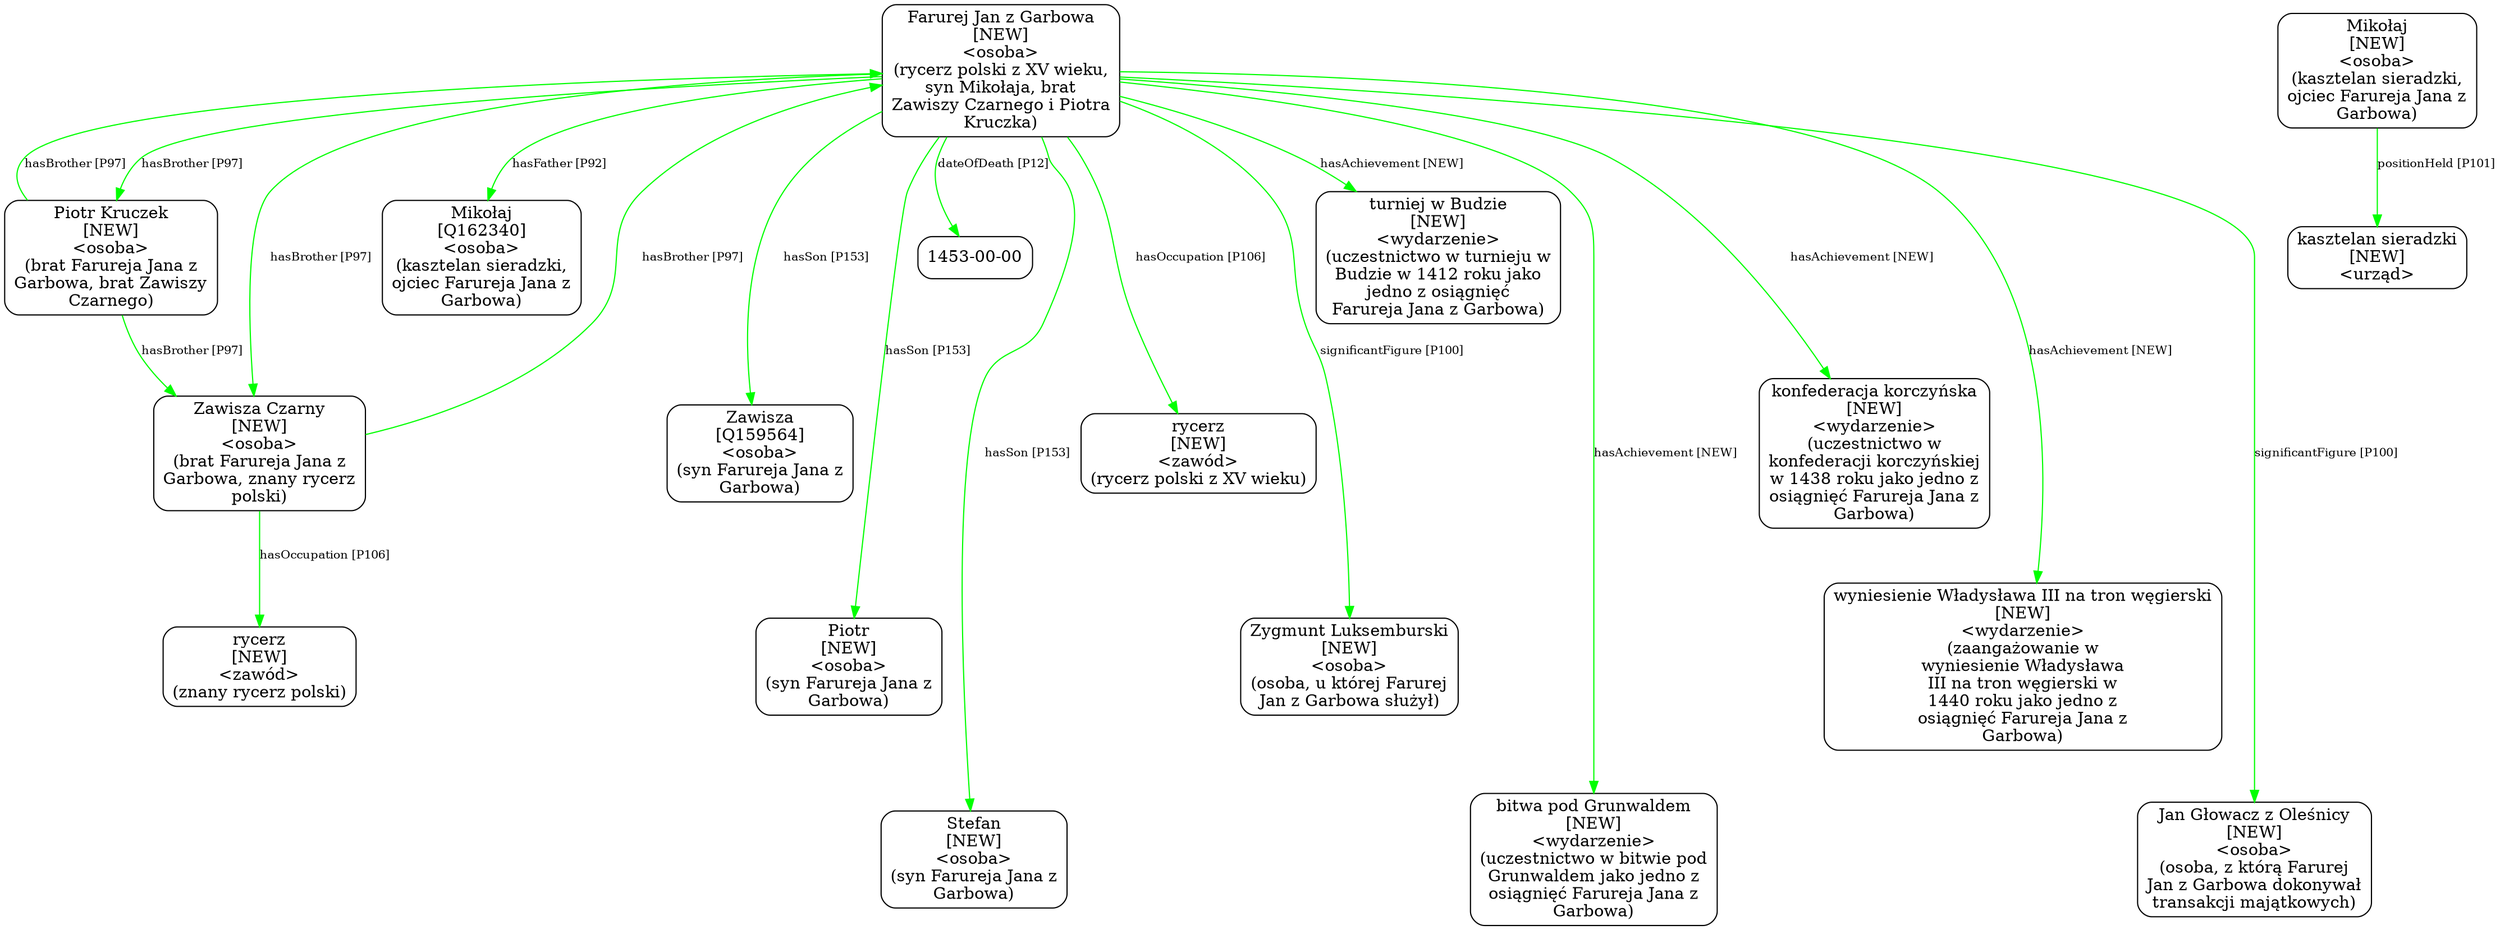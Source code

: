 digraph {
	node [shape=box,
		style=rounded
	];
	edge [fontsize=10];
	"Farurej Jan z Garbowa
[NEW]
<osoba>
(rycerz polski z XV wieku,
syn Mikołaja, brat
Zawiszy Czarnego i Piotra
Kruczka)"	[color=black,
		label="Farurej Jan z Garbowa
[NEW]
<osoba>
(rycerz polski z XV wieku,
syn Mikołaja, brat
Zawiszy Czarnego i Piotra
Kruczka)"];
	"Zawisza Czarny
[NEW]
<osoba>
(brat Farureja Jana z
Garbowa, znany rycerz
polski)"	[color=black,
		label="Zawisza Czarny
[NEW]
<osoba>
(brat Farureja Jana z
Garbowa, znany rycerz
polski)"];
	"Farurej Jan z Garbowa
[NEW]
<osoba>
(rycerz polski z XV wieku,
syn Mikołaja, brat
Zawiszy Czarnego i Piotra
Kruczka)" -> "Zawisza Czarny
[NEW]
<osoba>
(brat Farureja Jana z
Garbowa, znany rycerz
polski)"	[color=green,
		label="hasBrother [P97]"];
	"Piotr Kruczek
[NEW]
<osoba>
(brat Farureja Jana z
Garbowa, brat Zawiszy
Czarnego)"	[color=black,
		label="Piotr Kruczek
[NEW]
<osoba>
(brat Farureja Jana z
Garbowa, brat Zawiszy
Czarnego)"];
	"Farurej Jan z Garbowa
[NEW]
<osoba>
(rycerz polski z XV wieku,
syn Mikołaja, brat
Zawiszy Czarnego i Piotra
Kruczka)" -> "Piotr Kruczek
[NEW]
<osoba>
(brat Farureja Jana z
Garbowa, brat Zawiszy
Czarnego)"	[color=green,
		label="hasBrother [P97]"];
	"Farurej Jan z Garbowa
[NEW]
<osoba>
(rycerz polski z XV wieku,
syn Mikołaja, brat
Zawiszy Czarnego i Piotra
Kruczka)" -> "Mikołaj
[Q162340]
<osoba>
(kasztelan sieradzki,
ojciec Farureja Jana z
Garbowa)"	[color=green,
		label="hasFather [P92]",
		minlen=1];
	"Farurej Jan z Garbowa
[NEW]
<osoba>
(rycerz polski z XV wieku,
syn Mikołaja, brat
Zawiszy Czarnego i Piotra
Kruczka)" -> "Zawisza
[Q159564]
<osoba>
(syn Farureja Jana z
Garbowa)"	[color=green,
		label="hasSon [P153]",
		minlen=2];
	"Farurej Jan z Garbowa
[NEW]
<osoba>
(rycerz polski z XV wieku,
syn Mikołaja, brat
Zawiszy Czarnego i Piotra
Kruczka)" -> "Piotr
[NEW]
<osoba>
(syn Farureja Jana z
Garbowa)"	[color=green,
		label="hasSon [P153]",
		minlen=3];
	"Farurej Jan z Garbowa
[NEW]
<osoba>
(rycerz polski z XV wieku,
syn Mikołaja, brat
Zawiszy Czarnego i Piotra
Kruczka)" -> "Stefan
[NEW]
<osoba>
(syn Farureja Jana z
Garbowa)"	[color=green,
		label="hasSon [P153]",
		minlen=4];
	"Farurej Jan z Garbowa
[NEW]
<osoba>
(rycerz polski z XV wieku,
syn Mikołaja, brat
Zawiszy Czarnego i Piotra
Kruczka)" -> "1453-00-00"	[color=green,
		label="dateOfDeath [P12]",
		minlen=1];
	"Farurej Jan z Garbowa
[NEW]
<osoba>
(rycerz polski z XV wieku,
syn Mikołaja, brat
Zawiszy Czarnego i Piotra
Kruczka)" -> "rycerz
[NEW]
<zawód>
(rycerz polski z XV wieku)"	[color=green,
		label="hasOccupation [P106]",
		minlen=2];
	"Farurej Jan z Garbowa
[NEW]
<osoba>
(rycerz polski z XV wieku,
syn Mikołaja, brat
Zawiszy Czarnego i Piotra
Kruczka)" -> "Zygmunt Luksemburski
[NEW]
<osoba>
(osoba, u której Farurej
Jan z Garbowa służył)"	[color=green,
		label="significantFigure [P100]",
		minlen=3];
	"Farurej Jan z Garbowa
[NEW]
<osoba>
(rycerz polski z XV wieku,
syn Mikołaja, brat
Zawiszy Czarnego i Piotra
Kruczka)" -> "bitwa pod Grunwaldem
[NEW]
<wydarzenie>
(uczestnictwo w bitwie pod
Grunwaldem jako jedno z
osiągnięć Farureja Jana z
Garbowa)"	[color=green,
		label="hasAchievement [NEW]",
		minlen=4];
	"Farurej Jan z Garbowa
[NEW]
<osoba>
(rycerz polski z XV wieku,
syn Mikołaja, brat
Zawiszy Czarnego i Piotra
Kruczka)" -> "turniej w Budzie
[NEW]
<wydarzenie>
(uczestnictwo w turnieju w
Budzie w 1412 roku jako
jedno z osiągnięć
Farureja Jana z Garbowa)"	[color=green,
		label="hasAchievement [NEW]",
		minlen=1];
	"Farurej Jan z Garbowa
[NEW]
<osoba>
(rycerz polski z XV wieku,
syn Mikołaja, brat
Zawiszy Czarnego i Piotra
Kruczka)" -> "konfederacja korczyńska
[NEW]
<wydarzenie>
(uczestnictwo w
konfederacji korczyńskiej
w 1438 roku jako jedno z
osiągnięć Farureja \
Jana z
Garbowa)"	[color=green,
		label="hasAchievement [NEW]",
		minlen=2];
	"Farurej Jan z Garbowa
[NEW]
<osoba>
(rycerz polski z XV wieku,
syn Mikołaja, brat
Zawiszy Czarnego i Piotra
Kruczka)" -> "wyniesienie Władysława III na tron węgierski
[NEW]
<wydarzenie>
(zaangażowanie w
wyniesienie Władysława
III na tron węgierski \
w
1440 roku jako jedno z
osiągnięć Farureja Jana z
Garbowa)"	[color=green,
		label="hasAchievement [NEW]",
		minlen=3];
	"Farurej Jan z Garbowa
[NEW]
<osoba>
(rycerz polski z XV wieku,
syn Mikołaja, brat
Zawiszy Czarnego i Piotra
Kruczka)" -> "Jan Głowacz z Oleśnicy
[NEW]
<osoba>
(osoba, z którą Farurej
Jan z Garbowa dokonywał
transakcji majątkowych)"	[color=green,
		label="significantFigure [P100]",
		minlen=4];
	"Zawisza Czarny
[NEW]
<osoba>
(brat Farureja Jana z
Garbowa, znany rycerz
polski)" -> "Farurej Jan z Garbowa
[NEW]
<osoba>
(rycerz polski z XV wieku,
syn Mikołaja, brat
Zawiszy Czarnego i Piotra
Kruczka)"	[color=green,
		label="hasBrother [P97]"];
	"Zawisza Czarny
[NEW]
<osoba>
(brat Farureja Jana z
Garbowa, znany rycerz
polski)" -> "rycerz
[NEW]
<zawód>
(znany rycerz polski)"	[color=green,
		label="hasOccupation [P106]",
		minlen=1];
	"Piotr Kruczek
[NEW]
<osoba>
(brat Farureja Jana z
Garbowa, brat Zawiszy
Czarnego)" -> "Farurej Jan z Garbowa
[NEW]
<osoba>
(rycerz polski z XV wieku,
syn Mikołaja, brat
Zawiszy Czarnego i Piotra
Kruczka)"	[color=green,
		label="hasBrother [P97]"];
	"Piotr Kruczek
[NEW]
<osoba>
(brat Farureja Jana z
Garbowa, brat Zawiszy
Czarnego)" -> "Zawisza Czarny
[NEW]
<osoba>
(brat Farureja Jana z
Garbowa, znany rycerz
polski)"	[color=green,
		label="hasBrother [P97]"];
	"Mikołaj
[NEW]
<osoba>
(kasztelan sieradzki,
ojciec Farureja Jana z
Garbowa)"	[color=black,
		label="Mikołaj
[NEW]
<osoba>
(kasztelan sieradzki,
ojciec Farureja Jana z
Garbowa)"];
	"Mikołaj
[NEW]
<osoba>
(kasztelan sieradzki,
ojciec Farureja Jana z
Garbowa)" -> "kasztelan sieradzki
[NEW]
<urząd>"	[color=green,
		label="positionHeld [P101]"];
}
